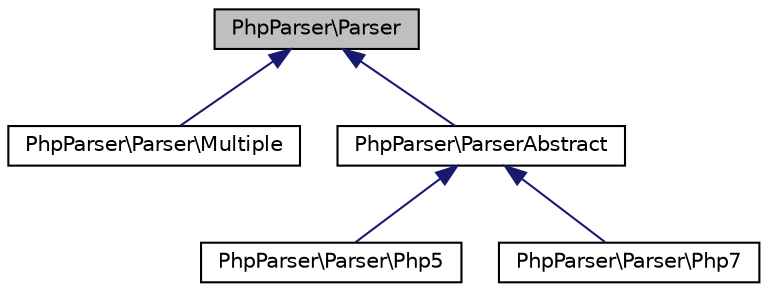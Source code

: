 digraph "PhpParser\Parser"
{
  edge [fontname="Helvetica",fontsize="10",labelfontname="Helvetica",labelfontsize="10"];
  node [fontname="Helvetica",fontsize="10",shape=record];
  Node0 [label="PhpParser\\Parser",height=0.2,width=0.4,color="black", fillcolor="grey75", style="filled", fontcolor="black"];
  Node0 -> Node1 [dir="back",color="midnightblue",fontsize="10",style="solid",fontname="Helvetica"];
  Node1 [label="PhpParser\\Parser\\Multiple",height=0.2,width=0.4,color="black", fillcolor="white", style="filled",URL="$classPhpParser_1_1Parser_1_1Multiple.html"];
  Node0 -> Node2 [dir="back",color="midnightblue",fontsize="10",style="solid",fontname="Helvetica"];
  Node2 [label="PhpParser\\ParserAbstract",height=0.2,width=0.4,color="black", fillcolor="white", style="filled",URL="$classPhpParser_1_1ParserAbstract.html"];
  Node2 -> Node3 [dir="back",color="midnightblue",fontsize="10",style="solid",fontname="Helvetica"];
  Node3 [label="PhpParser\\Parser\\Php5",height=0.2,width=0.4,color="black", fillcolor="white", style="filled",URL="$classPhpParser_1_1Parser_1_1Php5.html"];
  Node2 -> Node4 [dir="back",color="midnightblue",fontsize="10",style="solid",fontname="Helvetica"];
  Node4 [label="PhpParser\\Parser\\Php7",height=0.2,width=0.4,color="black", fillcolor="white", style="filled",URL="$classPhpParser_1_1Parser_1_1Php7.html"];
}
